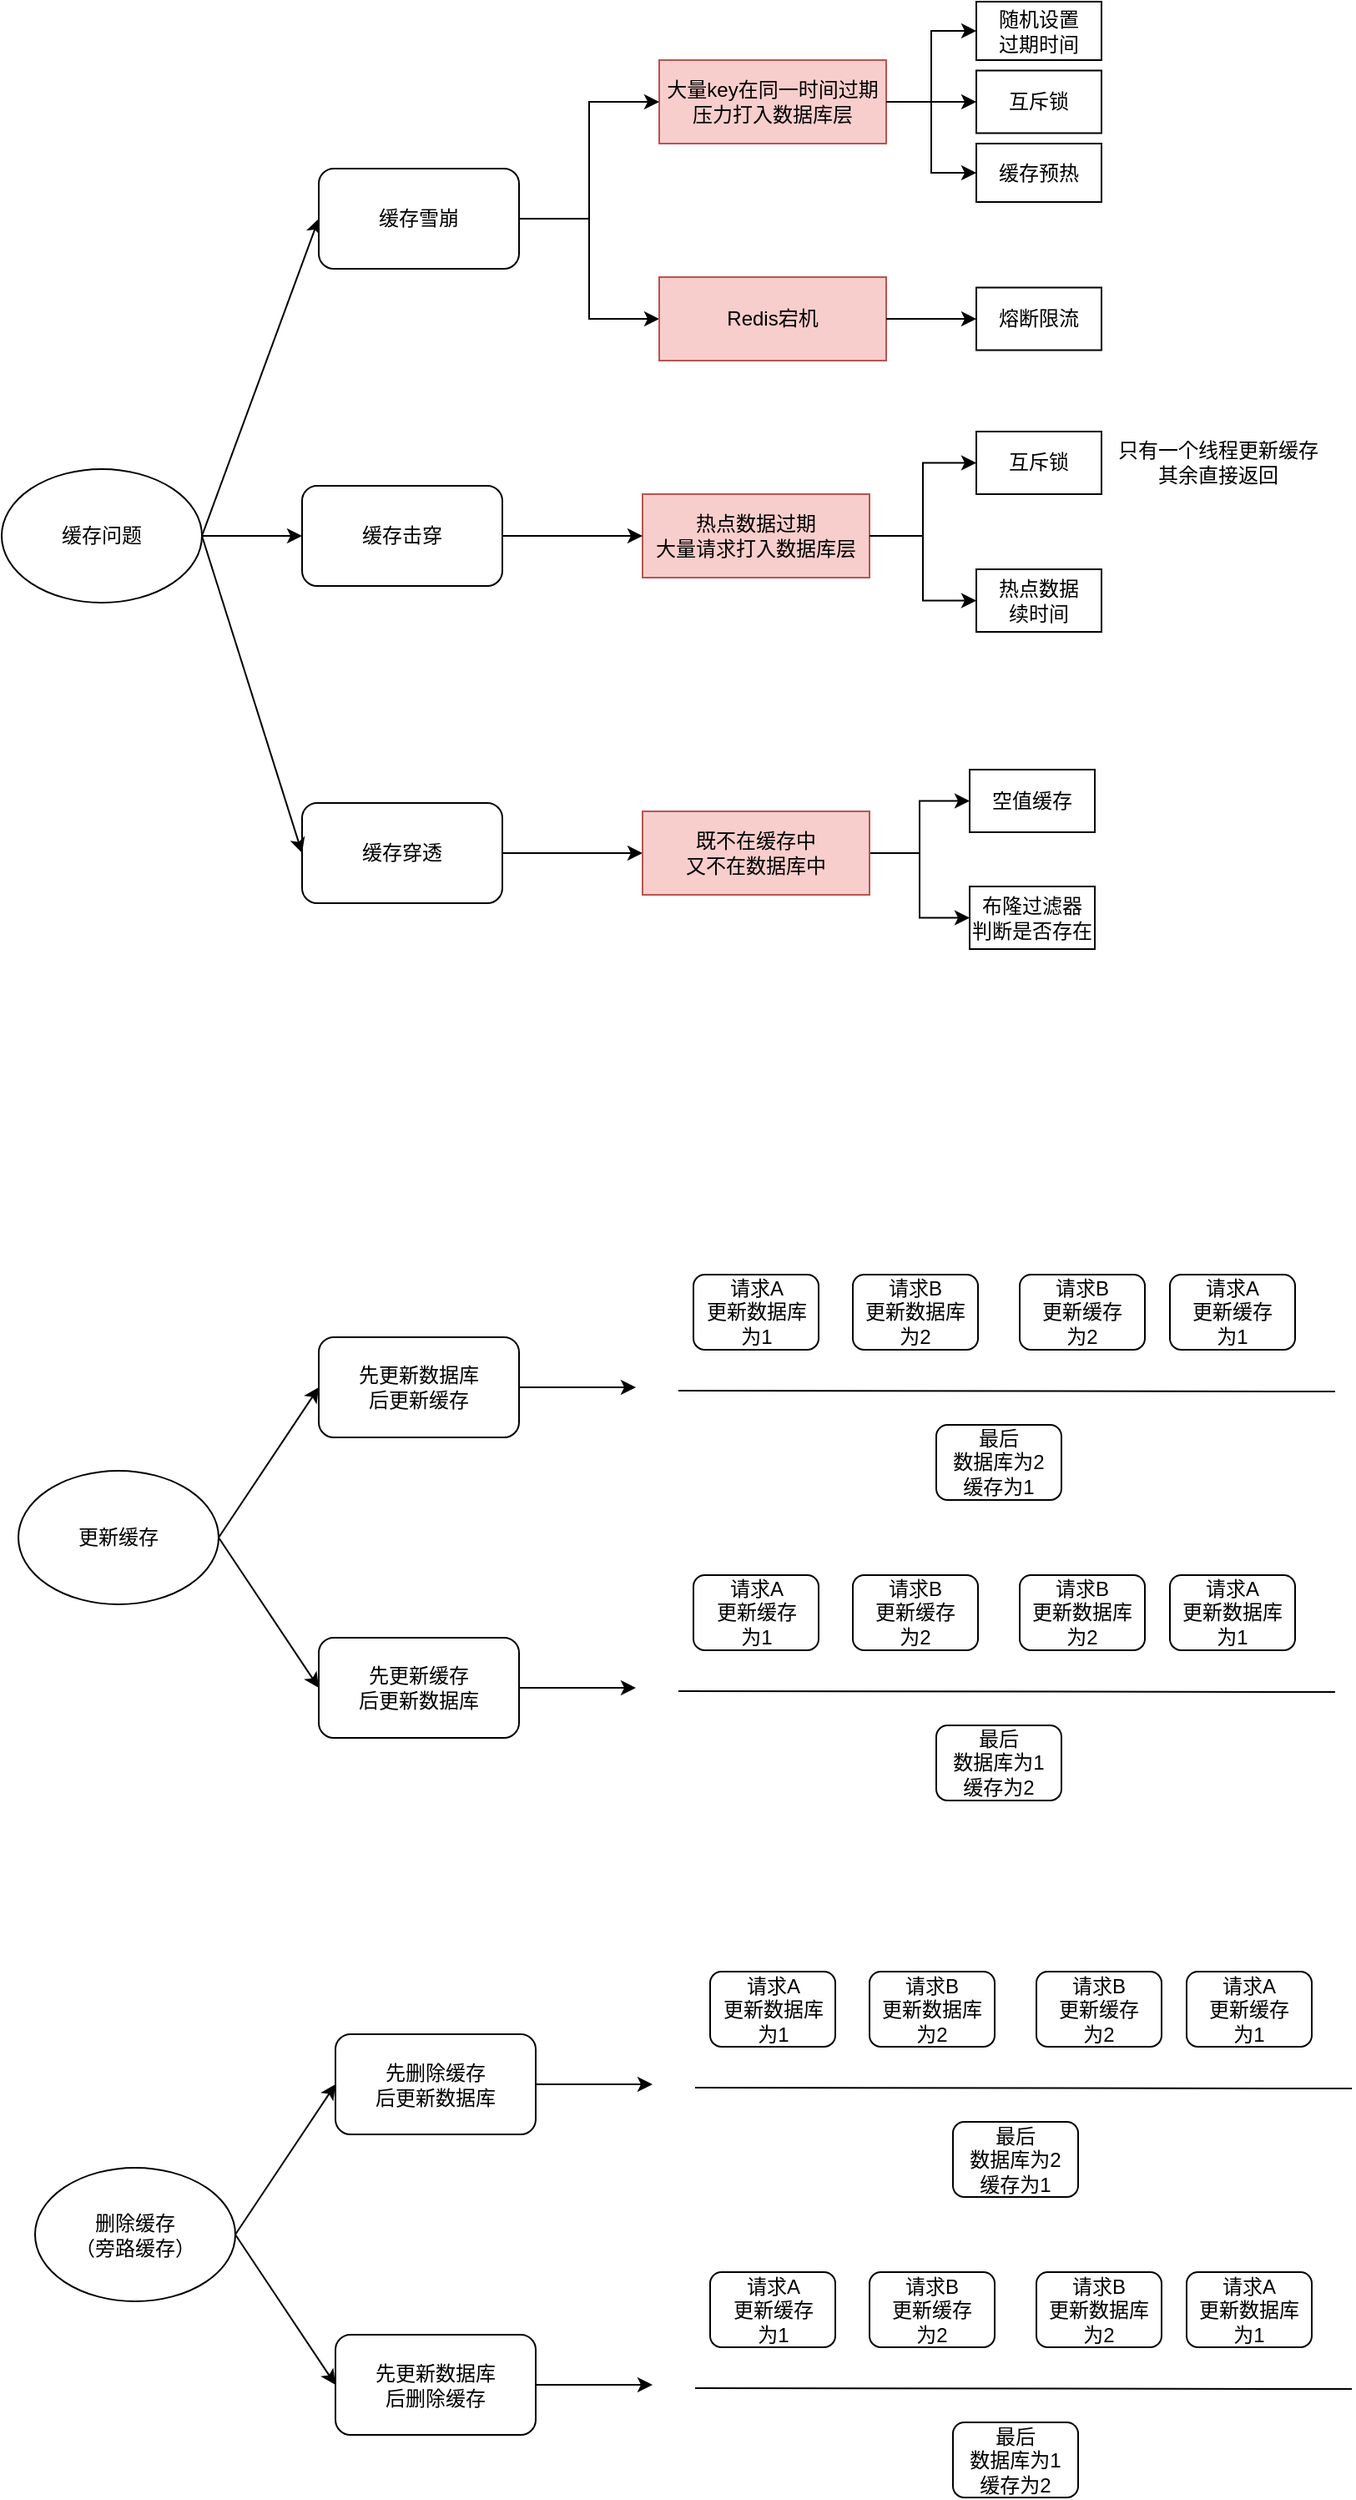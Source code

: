 <mxfile version="23.1.5" type="github">
  <diagram name="第 1 页" id="hsL5zEzna-w4BdSbxTTW">
    <mxGraphModel dx="1026" dy="1736" grid="1" gridSize="10" guides="1" tooltips="1" connect="1" arrows="1" fold="1" page="1" pageScale="1" pageWidth="827" pageHeight="1169" math="0" shadow="0">
      <root>
        <mxCell id="0" />
        <mxCell id="1" parent="0" />
        <mxCell id="rBkjVvntu-3yIy-otj2K-1" value="缓存问题" style="ellipse;whiteSpace=wrap;html=1;" parent="1" vertex="1">
          <mxGeometry x="30" y="200" width="120" height="80" as="geometry" />
        </mxCell>
        <mxCell id="rBkjVvntu-3yIy-otj2K-44" style="edgeStyle=orthogonalEdgeStyle;rounded=0;orthogonalLoop=1;jettySize=auto;html=1;exitX=1;exitY=0.5;exitDx=0;exitDy=0;entryX=0;entryY=0.5;entryDx=0;entryDy=0;" parent="1" source="rBkjVvntu-3yIy-otj2K-4" target="rBkjVvntu-3yIy-otj2K-39" edge="1">
          <mxGeometry relative="1" as="geometry" />
        </mxCell>
        <mxCell id="rBkjVvntu-3yIy-otj2K-4" value="缓存穿透" style="rounded=1;whiteSpace=wrap;html=1;" parent="1" vertex="1">
          <mxGeometry x="210" y="400" width="120" height="60" as="geometry" />
        </mxCell>
        <mxCell id="rBkjVvntu-3yIy-otj2K-10" value="" style="endArrow=classic;html=1;rounded=0;entryX=0;entryY=0.5;entryDx=0;entryDy=0;" parent="1" target="rBkjVvntu-3yIy-otj2K-3" edge="1">
          <mxGeometry width="50" height="50" relative="1" as="geometry">
            <mxPoint x="150" y="240" as="sourcePoint" />
            <mxPoint x="200" y="190" as="targetPoint" />
          </mxGeometry>
        </mxCell>
        <mxCell id="rBkjVvntu-3yIy-otj2K-11" value="" style="endArrow=classic;html=1;rounded=0;" parent="1" target="rBkjVvntu-3yIy-otj2K-2" edge="1">
          <mxGeometry width="50" height="50" relative="1" as="geometry">
            <mxPoint x="150" y="240" as="sourcePoint" />
            <mxPoint x="200" y="190" as="targetPoint" />
          </mxGeometry>
        </mxCell>
        <mxCell id="rBkjVvntu-3yIy-otj2K-12" value="" style="endArrow=classic;html=1;rounded=0;entryX=0;entryY=0.5;entryDx=0;entryDy=0;" parent="1" target="rBkjVvntu-3yIy-otj2K-4" edge="1">
          <mxGeometry width="50" height="50" relative="1" as="geometry">
            <mxPoint x="150" y="240" as="sourcePoint" />
            <mxPoint x="200" y="190" as="targetPoint" />
          </mxGeometry>
        </mxCell>
        <mxCell id="rBkjVvntu-3yIy-otj2K-28" value="" style="group" parent="1" vertex="1" connectable="0">
          <mxGeometry x="220" y="-80" width="469" height="160" as="geometry" />
        </mxCell>
        <mxCell id="rBkjVvntu-3yIy-otj2K-3" value="缓存雪崩" style="rounded=1;whiteSpace=wrap;html=1;" parent="rBkjVvntu-3yIy-otj2K-28" vertex="1">
          <mxGeometry y="100" width="120" height="60" as="geometry" />
        </mxCell>
        <mxCell id="rBkjVvntu-3yIy-otj2K-16" value="" style="group" parent="rBkjVvntu-3yIy-otj2K-28" vertex="1" connectable="0">
          <mxGeometry x="204" width="265" height="120" as="geometry" />
        </mxCell>
        <mxCell id="rBkjVvntu-3yIy-otj2K-5" value="大量key在同一时间过期&lt;br style=&quot;border-color: var(--border-color);&quot;&gt;压力打入数据库层" style="text;html=1;align=center;verticalAlign=middle;whiteSpace=wrap;rounded=0;fillColor=#f8cecc;strokeColor=#b85450;" parent="rBkjVvntu-3yIy-otj2K-16" vertex="1">
          <mxGeometry y="35" width="136" height="50" as="geometry" />
        </mxCell>
        <mxCell id="rBkjVvntu-3yIy-otj2K-6" value="随机设置&lt;br&gt;过期时间" style="rounded=0;whiteSpace=wrap;html=1;" parent="rBkjVvntu-3yIy-otj2K-16" vertex="1">
          <mxGeometry x="190" width="75" height="35" as="geometry" />
        </mxCell>
        <mxCell id="rBkjVvntu-3yIy-otj2K-13" style="edgeStyle=orthogonalEdgeStyle;rounded=0;orthogonalLoop=1;jettySize=auto;html=1;exitX=1;exitY=0.5;exitDx=0;exitDy=0;entryX=0;entryY=0.5;entryDx=0;entryDy=0;" parent="rBkjVvntu-3yIy-otj2K-16" source="rBkjVvntu-3yIy-otj2K-5" target="rBkjVvntu-3yIy-otj2K-6" edge="1">
          <mxGeometry relative="1" as="geometry" />
        </mxCell>
        <mxCell id="rBkjVvntu-3yIy-otj2K-7" value="互斥锁" style="rounded=0;whiteSpace=wrap;html=1;" parent="rBkjVvntu-3yIy-otj2K-16" vertex="1">
          <mxGeometry x="190" y="41.25" width="75" height="37.5" as="geometry" />
        </mxCell>
        <mxCell id="rBkjVvntu-3yIy-otj2K-14" style="edgeStyle=orthogonalEdgeStyle;rounded=0;orthogonalLoop=1;jettySize=auto;html=1;exitX=1;exitY=0.5;exitDx=0;exitDy=0;entryX=0;entryY=0.5;entryDx=0;entryDy=0;" parent="rBkjVvntu-3yIy-otj2K-16" source="rBkjVvntu-3yIy-otj2K-5" target="rBkjVvntu-3yIy-otj2K-7" edge="1">
          <mxGeometry relative="1" as="geometry" />
        </mxCell>
        <mxCell id="rBkjVvntu-3yIy-otj2K-8" value="缓存预热" style="rounded=0;whiteSpace=wrap;html=1;" parent="rBkjVvntu-3yIy-otj2K-16" vertex="1">
          <mxGeometry x="190" y="85" width="75" height="35" as="geometry" />
        </mxCell>
        <mxCell id="rBkjVvntu-3yIy-otj2K-15" style="edgeStyle=orthogonalEdgeStyle;rounded=0;orthogonalLoop=1;jettySize=auto;html=1;exitX=1;exitY=0.5;exitDx=0;exitDy=0;entryX=0;entryY=0.5;entryDx=0;entryDy=0;" parent="rBkjVvntu-3yIy-otj2K-16" source="rBkjVvntu-3yIy-otj2K-5" target="rBkjVvntu-3yIy-otj2K-8" edge="1">
          <mxGeometry relative="1" as="geometry" />
        </mxCell>
        <mxCell id="rBkjVvntu-3yIy-otj2K-9" style="edgeStyle=orthogonalEdgeStyle;rounded=0;orthogonalLoop=1;jettySize=auto;html=1;exitX=1;exitY=0.5;exitDx=0;exitDy=0;entryX=0;entryY=0.5;entryDx=0;entryDy=0;" parent="rBkjVvntu-3yIy-otj2K-28" source="rBkjVvntu-3yIy-otj2K-3" target="rBkjVvntu-3yIy-otj2K-5" edge="1">
          <mxGeometry relative="1" as="geometry" />
        </mxCell>
        <mxCell id="rBkjVvntu-3yIy-otj2K-25" style="edgeStyle=orthogonalEdgeStyle;rounded=0;orthogonalLoop=1;jettySize=auto;html=1;exitX=1;exitY=0.5;exitDx=0;exitDy=0;entryX=0;entryY=0.5;entryDx=0;entryDy=0;" parent="1" source="rBkjVvntu-3yIy-otj2K-3" target="rBkjVvntu-3yIy-otj2K-18" edge="1">
          <mxGeometry relative="1" as="geometry" />
        </mxCell>
        <mxCell id="rBkjVvntu-3yIy-otj2K-29" value="" style="group" parent="1" vertex="1" connectable="0">
          <mxGeometry x="424" y="85" width="265" height="50" as="geometry" />
        </mxCell>
        <mxCell id="rBkjVvntu-3yIy-otj2K-18" value="Redis宕机" style="text;html=1;align=center;verticalAlign=middle;whiteSpace=wrap;rounded=0;fillColor=#f8cecc;strokeColor=#b85450;" parent="rBkjVvntu-3yIy-otj2K-29" vertex="1">
          <mxGeometry width="136" height="50" as="geometry" />
        </mxCell>
        <mxCell id="rBkjVvntu-3yIy-otj2K-21" value="熔断限流" style="rounded=0;whiteSpace=wrap;html=1;" parent="rBkjVvntu-3yIy-otj2K-29" vertex="1">
          <mxGeometry x="190" y="6.25" width="75" height="37.5" as="geometry" />
        </mxCell>
        <mxCell id="rBkjVvntu-3yIy-otj2K-22" style="edgeStyle=orthogonalEdgeStyle;rounded=0;orthogonalLoop=1;jettySize=auto;html=1;exitX=1;exitY=0.5;exitDx=0;exitDy=0;entryX=0;entryY=0.5;entryDx=0;entryDy=0;" parent="rBkjVvntu-3yIy-otj2K-29" source="rBkjVvntu-3yIy-otj2K-18" target="rBkjVvntu-3yIy-otj2K-21" edge="1">
          <mxGeometry relative="1" as="geometry" />
        </mxCell>
        <mxCell id="rBkjVvntu-3yIy-otj2K-38" value="" style="group" parent="1" vertex="1" connectable="0">
          <mxGeometry x="210" y="177.5" width="619" height="120" as="geometry" />
        </mxCell>
        <mxCell id="rBkjVvntu-3yIy-otj2K-2" value="缓存击穿" style="rounded=1;whiteSpace=wrap;html=1;" parent="rBkjVvntu-3yIy-otj2K-38" vertex="1">
          <mxGeometry y="32.5" width="120" height="60" as="geometry" />
        </mxCell>
        <mxCell id="rBkjVvntu-3yIy-otj2K-30" value="热点数据过期&lt;br&gt;大量请求打入数据库层" style="text;html=1;align=center;verticalAlign=middle;whiteSpace=wrap;rounded=0;fillColor=#f8cecc;strokeColor=#b85450;" parent="rBkjVvntu-3yIy-otj2K-38" vertex="1">
          <mxGeometry x="204" y="37.5" width="136" height="50" as="geometry" />
        </mxCell>
        <mxCell id="rBkjVvntu-3yIy-otj2K-31" style="edgeStyle=orthogonalEdgeStyle;rounded=0;orthogonalLoop=1;jettySize=auto;html=1;exitX=1;exitY=0.5;exitDx=0;exitDy=0;entryX=0;entryY=0.5;entryDx=0;entryDy=0;" parent="rBkjVvntu-3yIy-otj2K-38" source="rBkjVvntu-3yIy-otj2K-2" target="rBkjVvntu-3yIy-otj2K-30" edge="1">
          <mxGeometry relative="1" as="geometry" />
        </mxCell>
        <mxCell id="rBkjVvntu-3yIy-otj2K-32" value="互斥锁" style="rounded=0;whiteSpace=wrap;html=1;" parent="rBkjVvntu-3yIy-otj2K-38" vertex="1">
          <mxGeometry x="404" width="75" height="37.5" as="geometry" />
        </mxCell>
        <mxCell id="rBkjVvntu-3yIy-otj2K-36" style="edgeStyle=orthogonalEdgeStyle;rounded=0;orthogonalLoop=1;jettySize=auto;html=1;exitX=1;exitY=0.5;exitDx=0;exitDy=0;entryX=0;entryY=0.5;entryDx=0;entryDy=0;" parent="rBkjVvntu-3yIy-otj2K-38" source="rBkjVvntu-3yIy-otj2K-30" target="rBkjVvntu-3yIy-otj2K-32" edge="1">
          <mxGeometry relative="1" as="geometry" />
        </mxCell>
        <mxCell id="rBkjVvntu-3yIy-otj2K-34" value="只有一个线程更新缓存&lt;br&gt;其余直接返回" style="text;html=1;align=center;verticalAlign=middle;whiteSpace=wrap;rounded=0;" parent="rBkjVvntu-3yIy-otj2K-38" vertex="1">
          <mxGeometry x="479" y="3.25" width="140" height="31" as="geometry" />
        </mxCell>
        <mxCell id="rBkjVvntu-3yIy-otj2K-35" value="热点数据&lt;br&gt;续时间" style="rounded=0;whiteSpace=wrap;html=1;" parent="rBkjVvntu-3yIy-otj2K-38" vertex="1">
          <mxGeometry x="404" y="82.5" width="75" height="37.5" as="geometry" />
        </mxCell>
        <mxCell id="rBkjVvntu-3yIy-otj2K-37" style="edgeStyle=orthogonalEdgeStyle;rounded=0;orthogonalLoop=1;jettySize=auto;html=1;exitX=1;exitY=0.5;exitDx=0;exitDy=0;entryX=0;entryY=0.5;entryDx=0;entryDy=0;" parent="rBkjVvntu-3yIy-otj2K-38" source="rBkjVvntu-3yIy-otj2K-30" target="rBkjVvntu-3yIy-otj2K-35" edge="1">
          <mxGeometry relative="1" as="geometry" />
        </mxCell>
        <mxCell id="rBkjVvntu-3yIy-otj2K-42" style="edgeStyle=orthogonalEdgeStyle;rounded=0;orthogonalLoop=1;jettySize=auto;html=1;exitX=1;exitY=0.5;exitDx=0;exitDy=0;entryX=0;entryY=0.5;entryDx=0;entryDy=0;" parent="1" source="rBkjVvntu-3yIy-otj2K-39" target="rBkjVvntu-3yIy-otj2K-40" edge="1">
          <mxGeometry relative="1" as="geometry" />
        </mxCell>
        <mxCell id="rBkjVvntu-3yIy-otj2K-43" style="edgeStyle=orthogonalEdgeStyle;rounded=0;orthogonalLoop=1;jettySize=auto;html=1;exitX=1;exitY=0.5;exitDx=0;exitDy=0;entryX=0;entryY=0.5;entryDx=0;entryDy=0;" parent="1" source="rBkjVvntu-3yIy-otj2K-39" target="rBkjVvntu-3yIy-otj2K-41" edge="1">
          <mxGeometry relative="1" as="geometry" />
        </mxCell>
        <mxCell id="rBkjVvntu-3yIy-otj2K-39" value="既不在缓存中&lt;br&gt;又不在数据库中" style="text;html=1;align=center;verticalAlign=middle;whiteSpace=wrap;rounded=0;fillColor=#f8cecc;strokeColor=#b85450;" parent="1" vertex="1">
          <mxGeometry x="414" y="405" width="136" height="50" as="geometry" />
        </mxCell>
        <mxCell id="rBkjVvntu-3yIy-otj2K-40" value="空值缓存" style="rounded=0;whiteSpace=wrap;html=1;" parent="1" vertex="1">
          <mxGeometry x="610" y="380" width="75" height="37.5" as="geometry" />
        </mxCell>
        <mxCell id="rBkjVvntu-3yIy-otj2K-41" value="布隆过滤器&lt;br&gt;判断是否存在" style="rounded=0;whiteSpace=wrap;html=1;" parent="1" vertex="1">
          <mxGeometry x="610" y="450" width="75" height="37.5" as="geometry" />
        </mxCell>
        <mxCell id="VwoO59BPZTYPGztkrhG4-21" value="" style="group" vertex="1" connectable="0" parent="1">
          <mxGeometry x="40" y="682.5" width="789" height="315" as="geometry" />
        </mxCell>
        <mxCell id="VwoO59BPZTYPGztkrhG4-1" value="更新缓存" style="ellipse;whiteSpace=wrap;html=1;" vertex="1" parent="VwoO59BPZTYPGztkrhG4-21">
          <mxGeometry y="117.5" width="120" height="80" as="geometry" />
        </mxCell>
        <mxCell id="VwoO59BPZTYPGztkrhG4-18" style="edgeStyle=orthogonalEdgeStyle;rounded=0;orthogonalLoop=1;jettySize=auto;html=1;exitX=1;exitY=0.5;exitDx=0;exitDy=0;" edge="1" parent="VwoO59BPZTYPGztkrhG4-21" source="VwoO59BPZTYPGztkrhG4-2">
          <mxGeometry relative="1" as="geometry">
            <mxPoint x="370" y="67.5" as="targetPoint" />
          </mxGeometry>
        </mxCell>
        <mxCell id="VwoO59BPZTYPGztkrhG4-2" value="先更新数据库&lt;br&gt;后更新缓存" style="rounded=1;whiteSpace=wrap;html=1;" vertex="1" parent="VwoO59BPZTYPGztkrhG4-21">
          <mxGeometry x="180" y="37.5" width="120" height="60" as="geometry" />
        </mxCell>
        <mxCell id="VwoO59BPZTYPGztkrhG4-19" style="edgeStyle=orthogonalEdgeStyle;rounded=0;orthogonalLoop=1;jettySize=auto;html=1;exitX=1;exitY=0.5;exitDx=0;exitDy=0;" edge="1" parent="VwoO59BPZTYPGztkrhG4-21" source="VwoO59BPZTYPGztkrhG4-3">
          <mxGeometry relative="1" as="geometry">
            <mxPoint x="370" y="247.5" as="targetPoint" />
          </mxGeometry>
        </mxCell>
        <mxCell id="VwoO59BPZTYPGztkrhG4-3" value="先更新缓存&lt;br&gt;后更新数据库" style="rounded=1;whiteSpace=wrap;html=1;" vertex="1" parent="VwoO59BPZTYPGztkrhG4-21">
          <mxGeometry x="180" y="217.5" width="120" height="60" as="geometry" />
        </mxCell>
        <mxCell id="VwoO59BPZTYPGztkrhG4-4" value="" style="endArrow=none;html=1;rounded=0;" edge="1" parent="VwoO59BPZTYPGztkrhG4-21">
          <mxGeometry width="50" height="50" relative="1" as="geometry">
            <mxPoint x="395.5" y="69.5" as="sourcePoint" />
            <mxPoint x="789" y="70" as="targetPoint" />
          </mxGeometry>
        </mxCell>
        <mxCell id="VwoO59BPZTYPGztkrhG4-5" value="请求A&lt;br&gt;更新数据库&lt;br&gt;为1" style="rounded=1;whiteSpace=wrap;html=1;" vertex="1" parent="VwoO59BPZTYPGztkrhG4-21">
          <mxGeometry x="404.5" width="75" height="45" as="geometry" />
        </mxCell>
        <mxCell id="VwoO59BPZTYPGztkrhG4-6" value="请求A&lt;br&gt;更新缓存&lt;br&gt;为1" style="rounded=1;whiteSpace=wrap;html=1;" vertex="1" parent="VwoO59BPZTYPGztkrhG4-21">
          <mxGeometry x="690" width="75" height="45" as="geometry" />
        </mxCell>
        <mxCell id="VwoO59BPZTYPGztkrhG4-7" value="请求B&lt;br&gt;更新数据库&lt;br&gt;为2" style="rounded=1;whiteSpace=wrap;html=1;" vertex="1" parent="VwoO59BPZTYPGztkrhG4-21">
          <mxGeometry x="500" width="75" height="45" as="geometry" />
        </mxCell>
        <mxCell id="VwoO59BPZTYPGztkrhG4-8" value="请求B&lt;br&gt;更新缓存&lt;br&gt;为2" style="rounded=1;whiteSpace=wrap;html=1;" vertex="1" parent="VwoO59BPZTYPGztkrhG4-21">
          <mxGeometry x="600" width="75" height="45" as="geometry" />
        </mxCell>
        <mxCell id="VwoO59BPZTYPGztkrhG4-9" value="最后&lt;br&gt;数据库为2&lt;br&gt;缓存为1" style="rounded=1;whiteSpace=wrap;html=1;" vertex="1" parent="VwoO59BPZTYPGztkrhG4-21">
          <mxGeometry x="550" y="90" width="75" height="45" as="geometry" />
        </mxCell>
        <mxCell id="VwoO59BPZTYPGztkrhG4-10" value="" style="endArrow=classic;html=1;rounded=0;entryX=0;entryY=0.5;entryDx=0;entryDy=0;" edge="1" parent="VwoO59BPZTYPGztkrhG4-21" target="VwoO59BPZTYPGztkrhG4-2">
          <mxGeometry width="50" height="50" relative="1" as="geometry">
            <mxPoint x="120" y="157.5" as="sourcePoint" />
            <mxPoint x="170" y="107.5" as="targetPoint" />
          </mxGeometry>
        </mxCell>
        <mxCell id="VwoO59BPZTYPGztkrhG4-11" value="" style="endArrow=none;html=1;rounded=0;" edge="1" parent="VwoO59BPZTYPGztkrhG4-21">
          <mxGeometry width="50" height="50" relative="1" as="geometry">
            <mxPoint x="395.5" y="249.5" as="sourcePoint" />
            <mxPoint x="789" y="250" as="targetPoint" />
          </mxGeometry>
        </mxCell>
        <mxCell id="VwoO59BPZTYPGztkrhG4-12" value="请求A&lt;br&gt;更新缓存&lt;br&gt;为1" style="rounded=1;whiteSpace=wrap;html=1;" vertex="1" parent="VwoO59BPZTYPGztkrhG4-21">
          <mxGeometry x="404.5" y="180" width="75" height="45" as="geometry" />
        </mxCell>
        <mxCell id="VwoO59BPZTYPGztkrhG4-13" value="请求A&lt;br&gt;更新数据库&lt;br&gt;为1" style="rounded=1;whiteSpace=wrap;html=1;" vertex="1" parent="VwoO59BPZTYPGztkrhG4-21">
          <mxGeometry x="690" y="180" width="75" height="45" as="geometry" />
        </mxCell>
        <mxCell id="VwoO59BPZTYPGztkrhG4-14" value="请求B&lt;br&gt;更新缓存&lt;br&gt;为2" style="rounded=1;whiteSpace=wrap;html=1;" vertex="1" parent="VwoO59BPZTYPGztkrhG4-21">
          <mxGeometry x="500" y="180" width="75" height="45" as="geometry" />
        </mxCell>
        <mxCell id="VwoO59BPZTYPGztkrhG4-15" value="请求B&lt;br&gt;更新数据库&lt;br&gt;为2" style="rounded=1;whiteSpace=wrap;html=1;" vertex="1" parent="VwoO59BPZTYPGztkrhG4-21">
          <mxGeometry x="600" y="180" width="75" height="45" as="geometry" />
        </mxCell>
        <mxCell id="VwoO59BPZTYPGztkrhG4-16" value="最后&lt;br&gt;数据库为1&lt;br&gt;缓存为2" style="rounded=1;whiteSpace=wrap;html=1;" vertex="1" parent="VwoO59BPZTYPGztkrhG4-21">
          <mxGeometry x="550" y="270" width="75" height="45" as="geometry" />
        </mxCell>
        <mxCell id="VwoO59BPZTYPGztkrhG4-17" value="" style="endArrow=classic;html=1;rounded=0;entryX=0;entryY=0.5;entryDx=0;entryDy=0;" edge="1" parent="VwoO59BPZTYPGztkrhG4-21" target="VwoO59BPZTYPGztkrhG4-3">
          <mxGeometry width="50" height="50" relative="1" as="geometry">
            <mxPoint x="120" y="157.5" as="sourcePoint" />
            <mxPoint x="170" y="107.5" as="targetPoint" />
          </mxGeometry>
        </mxCell>
        <mxCell id="VwoO59BPZTYPGztkrhG4-22" value="" style="group" vertex="1" connectable="0" parent="1">
          <mxGeometry x="50" y="1100" width="789" height="315" as="geometry" />
        </mxCell>
        <mxCell id="VwoO59BPZTYPGztkrhG4-23" value="删除缓存&lt;br&gt;（旁路缓存）" style="ellipse;whiteSpace=wrap;html=1;" vertex="1" parent="VwoO59BPZTYPGztkrhG4-22">
          <mxGeometry y="117.5" width="120" height="80" as="geometry" />
        </mxCell>
        <mxCell id="VwoO59BPZTYPGztkrhG4-24" style="edgeStyle=orthogonalEdgeStyle;rounded=0;orthogonalLoop=1;jettySize=auto;html=1;exitX=1;exitY=0.5;exitDx=0;exitDy=0;" edge="1" parent="VwoO59BPZTYPGztkrhG4-22" source="VwoO59BPZTYPGztkrhG4-25">
          <mxGeometry relative="1" as="geometry">
            <mxPoint x="370" y="67.5" as="targetPoint" />
          </mxGeometry>
        </mxCell>
        <mxCell id="VwoO59BPZTYPGztkrhG4-25" value="先删除缓存&lt;br&gt;后更新数据库" style="rounded=1;whiteSpace=wrap;html=1;" vertex="1" parent="VwoO59BPZTYPGztkrhG4-22">
          <mxGeometry x="180" y="37.5" width="120" height="60" as="geometry" />
        </mxCell>
        <mxCell id="VwoO59BPZTYPGztkrhG4-26" style="edgeStyle=orthogonalEdgeStyle;rounded=0;orthogonalLoop=1;jettySize=auto;html=1;exitX=1;exitY=0.5;exitDx=0;exitDy=0;" edge="1" parent="VwoO59BPZTYPGztkrhG4-22" source="VwoO59BPZTYPGztkrhG4-27">
          <mxGeometry relative="1" as="geometry">
            <mxPoint x="370" y="247.5" as="targetPoint" />
          </mxGeometry>
        </mxCell>
        <mxCell id="VwoO59BPZTYPGztkrhG4-27" value="先更新数据库&lt;br&gt;后删除缓存" style="rounded=1;whiteSpace=wrap;html=1;" vertex="1" parent="VwoO59BPZTYPGztkrhG4-22">
          <mxGeometry x="180" y="217.5" width="120" height="60" as="geometry" />
        </mxCell>
        <mxCell id="VwoO59BPZTYPGztkrhG4-28" value="" style="endArrow=none;html=1;rounded=0;" edge="1" parent="VwoO59BPZTYPGztkrhG4-22">
          <mxGeometry width="50" height="50" relative="1" as="geometry">
            <mxPoint x="395.5" y="69.5" as="sourcePoint" />
            <mxPoint x="789" y="70" as="targetPoint" />
          </mxGeometry>
        </mxCell>
        <mxCell id="VwoO59BPZTYPGztkrhG4-29" value="请求A&lt;br&gt;更新数据库&lt;br&gt;为1" style="rounded=1;whiteSpace=wrap;html=1;" vertex="1" parent="VwoO59BPZTYPGztkrhG4-22">
          <mxGeometry x="404.5" width="75" height="45" as="geometry" />
        </mxCell>
        <mxCell id="VwoO59BPZTYPGztkrhG4-30" value="请求A&lt;br&gt;更新缓存&lt;br&gt;为1" style="rounded=1;whiteSpace=wrap;html=1;" vertex="1" parent="VwoO59BPZTYPGztkrhG4-22">
          <mxGeometry x="690" width="75" height="45" as="geometry" />
        </mxCell>
        <mxCell id="VwoO59BPZTYPGztkrhG4-31" value="请求B&lt;br&gt;更新数据库&lt;br&gt;为2" style="rounded=1;whiteSpace=wrap;html=1;" vertex="1" parent="VwoO59BPZTYPGztkrhG4-22">
          <mxGeometry x="500" width="75" height="45" as="geometry" />
        </mxCell>
        <mxCell id="VwoO59BPZTYPGztkrhG4-32" value="请求B&lt;br&gt;更新缓存&lt;br&gt;为2" style="rounded=1;whiteSpace=wrap;html=1;" vertex="1" parent="VwoO59BPZTYPGztkrhG4-22">
          <mxGeometry x="600" width="75" height="45" as="geometry" />
        </mxCell>
        <mxCell id="VwoO59BPZTYPGztkrhG4-33" value="最后&lt;br&gt;数据库为2&lt;br&gt;缓存为1" style="rounded=1;whiteSpace=wrap;html=1;" vertex="1" parent="VwoO59BPZTYPGztkrhG4-22">
          <mxGeometry x="550" y="90" width="75" height="45" as="geometry" />
        </mxCell>
        <mxCell id="VwoO59BPZTYPGztkrhG4-34" value="" style="endArrow=classic;html=1;rounded=0;entryX=0;entryY=0.5;entryDx=0;entryDy=0;" edge="1" parent="VwoO59BPZTYPGztkrhG4-22" target="VwoO59BPZTYPGztkrhG4-25">
          <mxGeometry width="50" height="50" relative="1" as="geometry">
            <mxPoint x="120" y="157.5" as="sourcePoint" />
            <mxPoint x="170" y="107.5" as="targetPoint" />
          </mxGeometry>
        </mxCell>
        <mxCell id="VwoO59BPZTYPGztkrhG4-35" value="" style="endArrow=none;html=1;rounded=0;" edge="1" parent="VwoO59BPZTYPGztkrhG4-22">
          <mxGeometry width="50" height="50" relative="1" as="geometry">
            <mxPoint x="395.5" y="249.5" as="sourcePoint" />
            <mxPoint x="789" y="250" as="targetPoint" />
          </mxGeometry>
        </mxCell>
        <mxCell id="VwoO59BPZTYPGztkrhG4-36" value="请求A&lt;br&gt;更新缓存&lt;br&gt;为1" style="rounded=1;whiteSpace=wrap;html=1;" vertex="1" parent="VwoO59BPZTYPGztkrhG4-22">
          <mxGeometry x="404.5" y="180" width="75" height="45" as="geometry" />
        </mxCell>
        <mxCell id="VwoO59BPZTYPGztkrhG4-37" value="请求A&lt;br&gt;更新数据库&lt;br&gt;为1" style="rounded=1;whiteSpace=wrap;html=1;" vertex="1" parent="VwoO59BPZTYPGztkrhG4-22">
          <mxGeometry x="690" y="180" width="75" height="45" as="geometry" />
        </mxCell>
        <mxCell id="VwoO59BPZTYPGztkrhG4-38" value="请求B&lt;br&gt;更新缓存&lt;br&gt;为2" style="rounded=1;whiteSpace=wrap;html=1;" vertex="1" parent="VwoO59BPZTYPGztkrhG4-22">
          <mxGeometry x="500" y="180" width="75" height="45" as="geometry" />
        </mxCell>
        <mxCell id="VwoO59BPZTYPGztkrhG4-39" value="请求B&lt;br&gt;更新数据库&lt;br&gt;为2" style="rounded=1;whiteSpace=wrap;html=1;" vertex="1" parent="VwoO59BPZTYPGztkrhG4-22">
          <mxGeometry x="600" y="180" width="75" height="45" as="geometry" />
        </mxCell>
        <mxCell id="VwoO59BPZTYPGztkrhG4-40" value="最后&lt;br&gt;数据库为1&lt;br&gt;缓存为2" style="rounded=1;whiteSpace=wrap;html=1;" vertex="1" parent="VwoO59BPZTYPGztkrhG4-22">
          <mxGeometry x="550" y="270" width="75" height="45" as="geometry" />
        </mxCell>
        <mxCell id="VwoO59BPZTYPGztkrhG4-41" value="" style="endArrow=classic;html=1;rounded=0;entryX=0;entryY=0.5;entryDx=0;entryDy=0;" edge="1" parent="VwoO59BPZTYPGztkrhG4-22" target="VwoO59BPZTYPGztkrhG4-27">
          <mxGeometry width="50" height="50" relative="1" as="geometry">
            <mxPoint x="120" y="157.5" as="sourcePoint" />
            <mxPoint x="170" y="107.5" as="targetPoint" />
          </mxGeometry>
        </mxCell>
      </root>
    </mxGraphModel>
  </diagram>
</mxfile>
